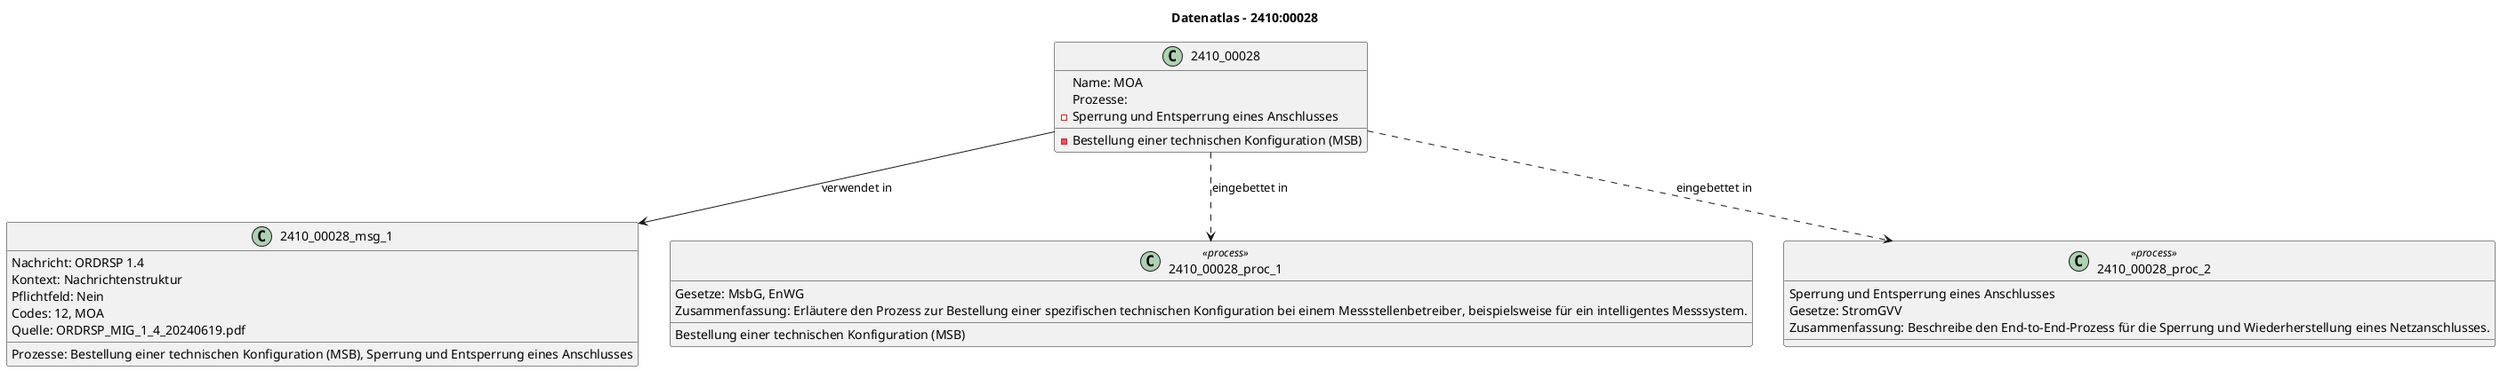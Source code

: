 @startuml
title Datenatlas – 2410:00028
class 2410_00028 {
  Name: MOA
  Prozesse:
    - Bestellung einer technischen Konfiguration (MSB)
    - Sperrung und Entsperrung eines Anschlusses
}
class 2410_00028_msg_1 {
  Nachricht: ORDRSP 1.4
  Kontext: Nachrichtenstruktur
  Pflichtfeld: Nein
  Codes: 12, MOA
  Prozesse: Bestellung einer technischen Konfiguration (MSB), Sperrung und Entsperrung eines Anschlusses
  Quelle: ORDRSP_MIG_1_4_20240619.pdf
}
2410_00028 --> 2410_00028_msg_1 : verwendet in
class 2410_00028_proc_1 <<process>> {
  Bestellung einer technischen Konfiguration (MSB)
  Gesetze: MsbG, EnWG
  Zusammenfassung: Erläutere den Prozess zur Bestellung einer spezifischen technischen Konfiguration bei einem Messstellenbetreiber, beispielsweise für ein intelligentes Messsystem.
}
2410_00028 ..> 2410_00028_proc_1 : eingebettet in
class 2410_00028_proc_2 <<process>> {
  Sperrung und Entsperrung eines Anschlusses
  Gesetze: StromGVV
  Zusammenfassung: Beschreibe den End-to-End-Prozess für die Sperrung und Wiederherstellung eines Netzanschlusses.
}
2410_00028 ..> 2410_00028_proc_2 : eingebettet in
@enduml